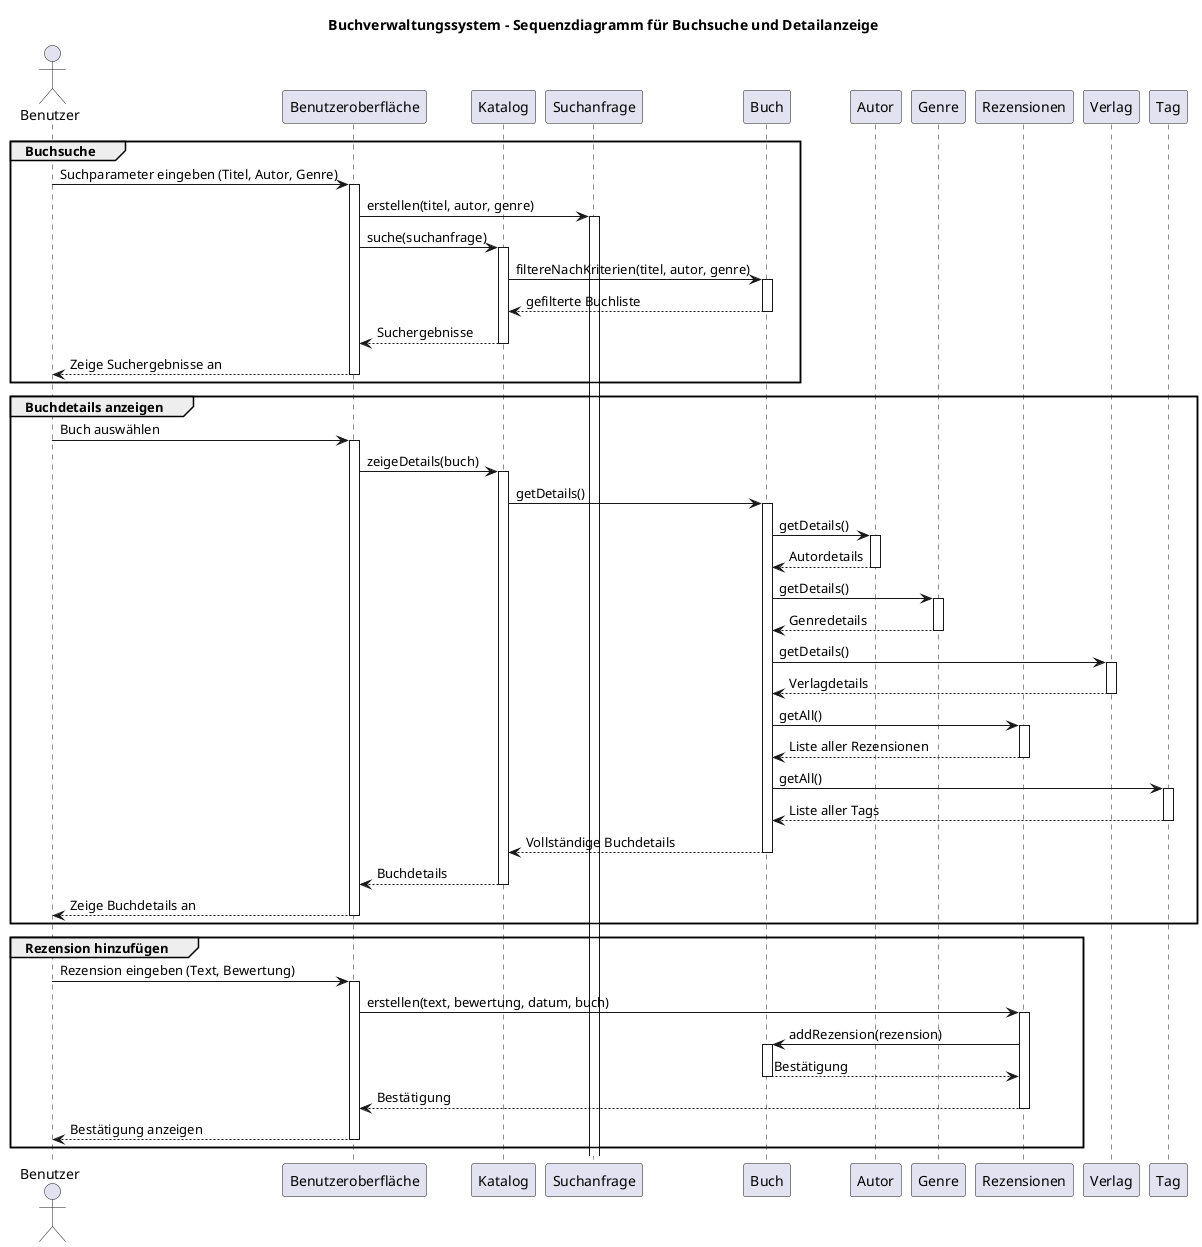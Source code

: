 @startuml Buchverwaltungssystem_Sequenzdiagramm

' Akteure und Objekte definieren
actor Benutzer
participant "Benutzeroberfläche" as UI
participant "Katalog" as Katalog
participant "Suchanfrage" as Suchanfrage
participant "Buch" as Buch
participant "Autor" as Autor
participant "Genre" as Genre
participant "Rezensionen" as Rezensionen
participant "Verlag" as Verlag
participant "Tag" as Tag

' Titel des Diagramms
title Buchverwaltungssystem - Sequenzdiagramm für Buchsuche und Detailanzeige

' Sequenz 1: Buchsuche
group Buchsuche
    Benutzer -> UI: Suchparameter eingeben (Titel, Autor, Genre)
    activate UI
    
    UI -> Suchanfrage: erstellen(titel, autor, genre)
    activate Suchanfrage
    
    UI -> Katalog: suche(suchanfrage)
    activate Katalog
    
    Katalog -> Buch: filtereNachKriterien(titel, autor, genre)
    activate Buch
    
    Buch --> Katalog: gefilterte Buchliste
    deactivate Buch
    
    Katalog --> UI: Suchergebnisse
    deactivate Katalog
    
    UI --> Benutzer: Zeige Suchergebnisse an
    deactivate UI
end

' Sequenz 2: Buchdetails anzeigen
group Buchdetails anzeigen
    Benutzer -> UI: Buch auswählen
    activate UI
    
    UI -> Katalog: zeigeDetails(buch)
    activate Katalog
    
    Katalog -> Buch: getDetails()
    activate Buch
    
    Buch -> Autor: getDetails()
    activate Autor
    Autor --> Buch: Autordetails
    deactivate Autor
    
    Buch -> Genre: getDetails()
    activate Genre
    Genre --> Buch: Genredetails
    deactivate Genre
    
    Buch -> Verlag: getDetails()
    activate Verlag
    Verlag --> Buch: Verlagdetails
    deactivate Verlag
    
    Buch -> Rezensionen: getAll()
    activate Rezensionen
    Rezensionen --> Buch: Liste aller Rezensionen
    deactivate Rezensionen
    
    Buch -> Tag: getAll()
    activate Tag
    Tag --> Buch: Liste aller Tags
    deactivate Tag
    
    Buch --> Katalog: Vollständige Buchdetails
    deactivate Buch
    
    Katalog --> UI: Buchdetails
    deactivate Katalog
    
    UI --> Benutzer: Zeige Buchdetails an
    deactivate UI
end

' Sequenz 3: Rezension hinzufügen
group Rezension hinzufügen
    Benutzer -> UI: Rezension eingeben (Text, Bewertung)
    activate UI
    
    UI -> Rezensionen: erstellen(text, bewertung, datum, buch)
    activate Rezensionen
    
    Rezensionen -> Buch: addRezension(rezension)
    activate Buch
    Buch --> Rezensionen: Bestätigung
    deactivate Buch
    
    Rezensionen --> UI: Bestätigung
    deactivate Rezensionen
    
    UI --> Benutzer: Bestätigung anzeigen
    deactivate UI
end

@enduml
